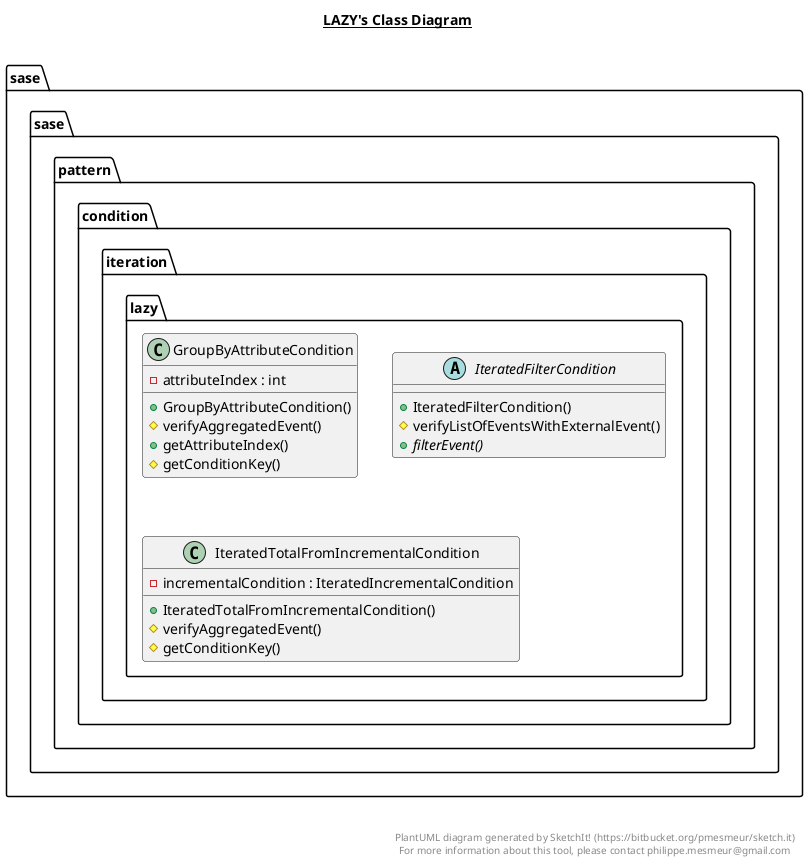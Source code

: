 @startuml

title __LAZY's Class Diagram__\n

  package sase.sase.pattern {
    package sase.sase.pattern.condition {
      package sase.sase.pattern.condition.iteration {
        package sase.sase.pattern.condition.iteration.lazy {
          class GroupByAttributeCondition {
              - attributeIndex : int
              + GroupByAttributeCondition()
              # verifyAggregatedEvent()
              + getAttributeIndex()
              # getConditionKey()
          }
        }
      }
    }
  }
  

  package sase.sase.pattern {
    package sase.sase.pattern.condition {
      package sase.sase.pattern.condition.iteration {
        package sase.sase.pattern.condition.iteration.lazy {
          abstract class IteratedFilterCondition {
              + IteratedFilterCondition()
              # verifyListOfEventsWithExternalEvent()
              {abstract} + filterEvent()
          }
        }
      }
    }
  }
  

  package sase.sase.pattern {
    package sase.sase.pattern.condition {
      package sase.sase.pattern.condition.iteration {
        package sase.sase.pattern.condition.iteration.lazy {
          class IteratedTotalFromIncrementalCondition {
              - incrementalCondition : IteratedIncrementalCondition
              + IteratedTotalFromIncrementalCondition()
              # verifyAggregatedEvent()
              # getConditionKey()
          }
        }
      }
    }
  }
  



right footer


PlantUML diagram generated by SketchIt! (https://bitbucket.org/pmesmeur/sketch.it)
For more information about this tool, please contact philippe.mesmeur@gmail.com
endfooter

@enduml

